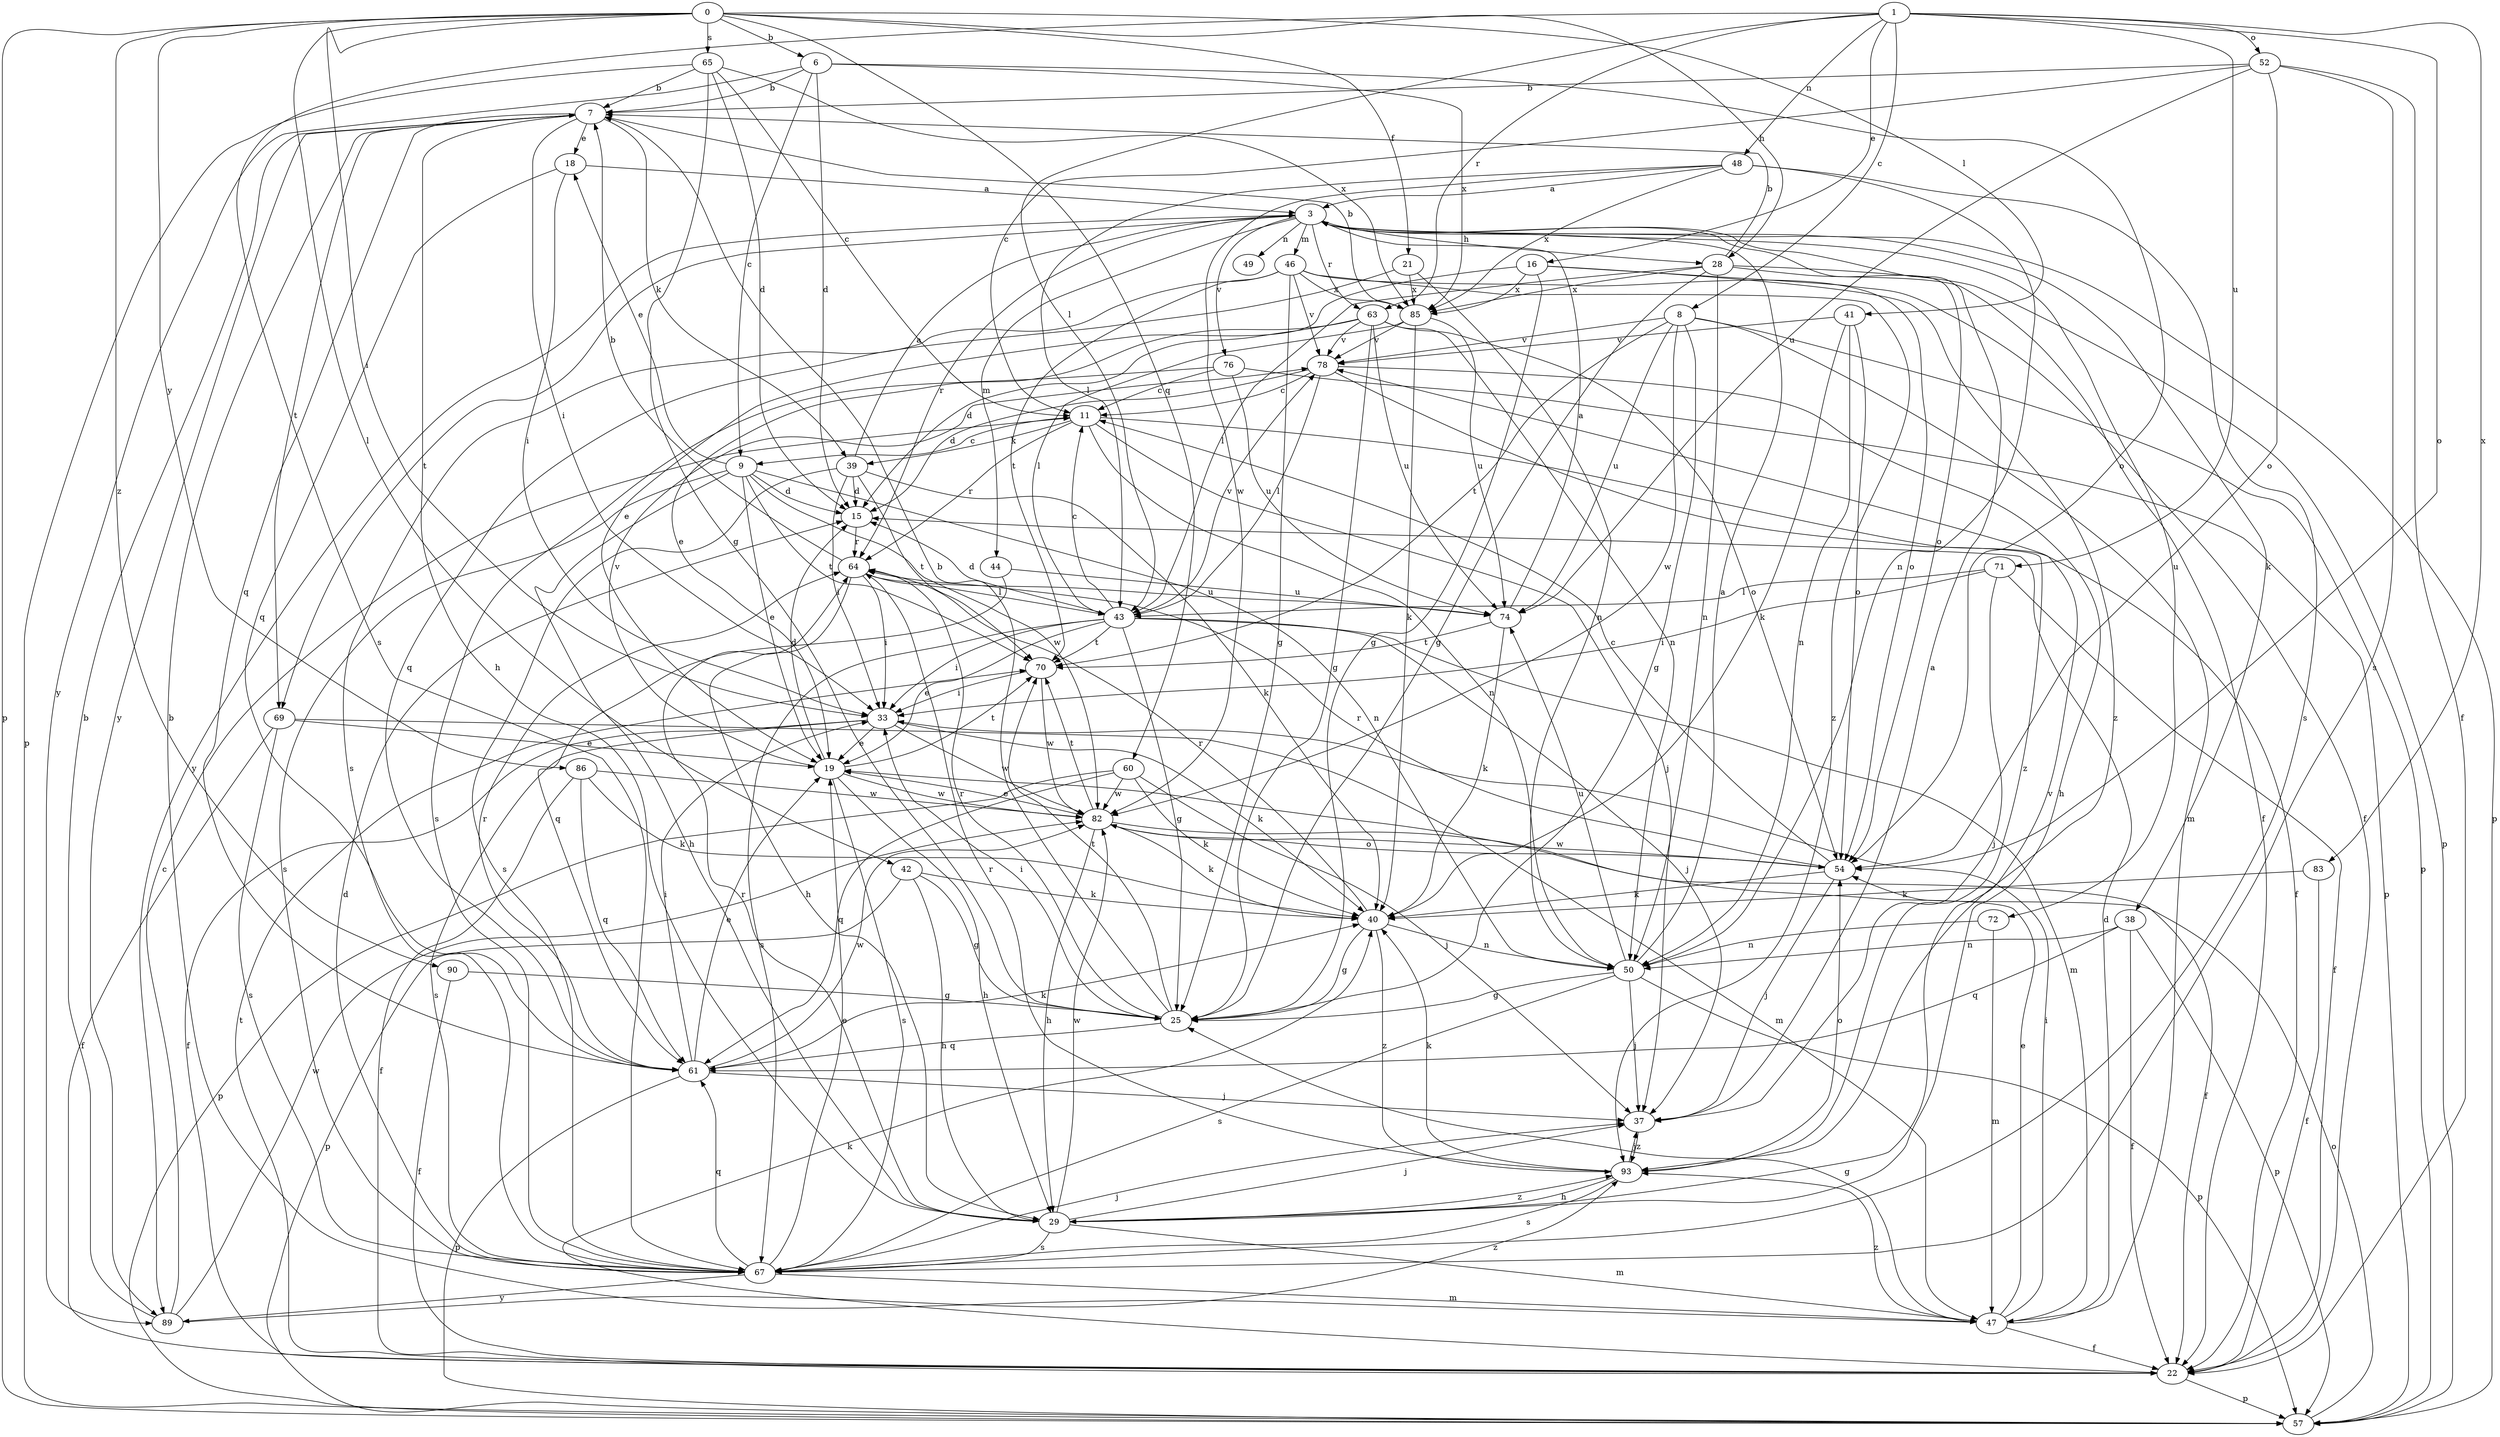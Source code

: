 strict digraph  {
0;
1;
3;
6;
7;
8;
9;
11;
15;
16;
18;
19;
21;
22;
25;
28;
29;
33;
37;
38;
39;
40;
41;
42;
43;
44;
46;
47;
48;
49;
50;
52;
54;
57;
60;
61;
63;
64;
65;
67;
69;
70;
71;
72;
74;
76;
78;
82;
83;
85;
86;
89;
90;
93;
0 -> 6  [label=b];
0 -> 21  [label=f];
0 -> 28  [label=h];
0 -> 33  [label=i];
0 -> 41  [label=l];
0 -> 42  [label=l];
0 -> 57  [label=p];
0 -> 60  [label=q];
0 -> 65  [label=s];
0 -> 86  [label=y];
0 -> 90  [label=z];
1 -> 8  [label=c];
1 -> 16  [label=e];
1 -> 43  [label=l];
1 -> 48  [label=n];
1 -> 52  [label=o];
1 -> 54  [label=o];
1 -> 63  [label=r];
1 -> 67  [label=s];
1 -> 71  [label=u];
1 -> 83  [label=x];
3 -> 28  [label=h];
3 -> 38  [label=k];
3 -> 44  [label=m];
3 -> 46  [label=m];
3 -> 49  [label=n];
3 -> 54  [label=o];
3 -> 57  [label=p];
3 -> 63  [label=r];
3 -> 64  [label=r];
3 -> 69  [label=t];
3 -> 72  [label=u];
3 -> 76  [label=v];
3 -> 89  [label=y];
6 -> 7  [label=b];
6 -> 9  [label=c];
6 -> 15  [label=d];
6 -> 54  [label=o];
6 -> 85  [label=x];
6 -> 89  [label=y];
7 -> 18  [label=e];
7 -> 29  [label=h];
7 -> 33  [label=i];
7 -> 39  [label=k];
7 -> 61  [label=q];
7 -> 69  [label=t];
7 -> 89  [label=y];
8 -> 25  [label=g];
8 -> 47  [label=m];
8 -> 57  [label=p];
8 -> 70  [label=t];
8 -> 74  [label=u];
8 -> 78  [label=v];
8 -> 82  [label=w];
9 -> 15  [label=d];
9 -> 18  [label=e];
9 -> 19  [label=e];
9 -> 29  [label=h];
9 -> 50  [label=n];
9 -> 67  [label=s];
9 -> 70  [label=t];
9 -> 82  [label=w];
11 -> 9  [label=c];
11 -> 22  [label=f];
11 -> 37  [label=j];
11 -> 39  [label=k];
11 -> 50  [label=n];
11 -> 64  [label=r];
15 -> 64  [label=r];
16 -> 19  [label=e];
16 -> 22  [label=f];
16 -> 25  [label=g];
16 -> 85  [label=x];
16 -> 93  [label=z];
18 -> 3  [label=a];
18 -> 33  [label=i];
18 -> 61  [label=q];
19 -> 15  [label=d];
19 -> 29  [label=h];
19 -> 67  [label=s];
19 -> 70  [label=t];
19 -> 78  [label=v];
19 -> 82  [label=w];
21 -> 50  [label=n];
21 -> 61  [label=q];
21 -> 85  [label=x];
22 -> 40  [label=k];
22 -> 57  [label=p];
22 -> 70  [label=t];
25 -> 7  [label=b];
25 -> 33  [label=i];
25 -> 61  [label=q];
25 -> 64  [label=r];
25 -> 70  [label=t];
28 -> 7  [label=b];
28 -> 22  [label=f];
28 -> 25  [label=g];
28 -> 43  [label=l];
28 -> 50  [label=n];
28 -> 57  [label=p];
28 -> 85  [label=x];
29 -> 37  [label=j];
29 -> 47  [label=m];
29 -> 64  [label=r];
29 -> 67  [label=s];
29 -> 78  [label=v];
29 -> 82  [label=w];
29 -> 93  [label=z];
33 -> 19  [label=e];
33 -> 22  [label=f];
33 -> 40  [label=k];
33 -> 67  [label=s];
33 -> 82  [label=w];
37 -> 3  [label=a];
37 -> 93  [label=z];
38 -> 22  [label=f];
38 -> 50  [label=n];
38 -> 57  [label=p];
38 -> 61  [label=q];
39 -> 3  [label=a];
39 -> 15  [label=d];
39 -> 33  [label=i];
39 -> 40  [label=k];
39 -> 67  [label=s];
39 -> 70  [label=t];
40 -> 25  [label=g];
40 -> 50  [label=n];
40 -> 64  [label=r];
40 -> 93  [label=z];
41 -> 40  [label=k];
41 -> 50  [label=n];
41 -> 54  [label=o];
41 -> 78  [label=v];
42 -> 25  [label=g];
42 -> 29  [label=h];
42 -> 40  [label=k];
42 -> 57  [label=p];
43 -> 11  [label=c];
43 -> 15  [label=d];
43 -> 19  [label=e];
43 -> 25  [label=g];
43 -> 33  [label=i];
43 -> 37  [label=j];
43 -> 47  [label=m];
43 -> 67  [label=s];
43 -> 70  [label=t];
43 -> 78  [label=v];
44 -> 61  [label=q];
44 -> 74  [label=u];
46 -> 25  [label=g];
46 -> 54  [label=o];
46 -> 67  [label=s];
46 -> 70  [label=t];
46 -> 78  [label=v];
46 -> 85  [label=x];
46 -> 93  [label=z];
47 -> 7  [label=b];
47 -> 15  [label=d];
47 -> 19  [label=e];
47 -> 22  [label=f];
47 -> 25  [label=g];
47 -> 33  [label=i];
47 -> 93  [label=z];
48 -> 3  [label=a];
48 -> 43  [label=l];
48 -> 50  [label=n];
48 -> 67  [label=s];
48 -> 82  [label=w];
48 -> 85  [label=x];
50 -> 3  [label=a];
50 -> 25  [label=g];
50 -> 37  [label=j];
50 -> 57  [label=p];
50 -> 67  [label=s];
50 -> 74  [label=u];
52 -> 7  [label=b];
52 -> 11  [label=c];
52 -> 22  [label=f];
52 -> 54  [label=o];
52 -> 67  [label=s];
52 -> 74  [label=u];
54 -> 11  [label=c];
54 -> 37  [label=j];
54 -> 40  [label=k];
54 -> 64  [label=r];
54 -> 82  [label=w];
57 -> 54  [label=o];
60 -> 37  [label=j];
60 -> 40  [label=k];
60 -> 57  [label=p];
60 -> 61  [label=q];
60 -> 82  [label=w];
61 -> 19  [label=e];
61 -> 33  [label=i];
61 -> 37  [label=j];
61 -> 40  [label=k];
61 -> 57  [label=p];
61 -> 64  [label=r];
61 -> 82  [label=w];
63 -> 15  [label=d];
63 -> 19  [label=e];
63 -> 25  [label=g];
63 -> 50  [label=n];
63 -> 54  [label=o];
63 -> 74  [label=u];
63 -> 78  [label=v];
64 -> 7  [label=b];
64 -> 29  [label=h];
64 -> 33  [label=i];
64 -> 43  [label=l];
64 -> 74  [label=u];
65 -> 7  [label=b];
65 -> 11  [label=c];
65 -> 15  [label=d];
65 -> 25  [label=g];
65 -> 57  [label=p];
65 -> 85  [label=x];
67 -> 15  [label=d];
67 -> 19  [label=e];
67 -> 37  [label=j];
67 -> 47  [label=m];
67 -> 61  [label=q];
67 -> 89  [label=y];
69 -> 19  [label=e];
69 -> 22  [label=f];
69 -> 47  [label=m];
69 -> 67  [label=s];
70 -> 33  [label=i];
70 -> 82  [label=w];
71 -> 22  [label=f];
71 -> 33  [label=i];
71 -> 37  [label=j];
71 -> 43  [label=l];
72 -> 47  [label=m];
72 -> 50  [label=n];
74 -> 3  [label=a];
74 -> 40  [label=k];
74 -> 70  [label=t];
76 -> 11  [label=c];
76 -> 57  [label=p];
76 -> 67  [label=s];
76 -> 74  [label=u];
78 -> 11  [label=c];
78 -> 15  [label=d];
78 -> 29  [label=h];
78 -> 43  [label=l];
78 -> 93  [label=z];
82 -> 19  [label=e];
82 -> 22  [label=f];
82 -> 29  [label=h];
82 -> 40  [label=k];
82 -> 54  [label=o];
82 -> 70  [label=t];
83 -> 22  [label=f];
83 -> 40  [label=k];
85 -> 7  [label=b];
85 -> 40  [label=k];
85 -> 43  [label=l];
85 -> 74  [label=u];
85 -> 78  [label=v];
86 -> 22  [label=f];
86 -> 40  [label=k];
86 -> 61  [label=q];
86 -> 82  [label=w];
89 -> 7  [label=b];
89 -> 11  [label=c];
89 -> 82  [label=w];
89 -> 93  [label=z];
90 -> 22  [label=f];
90 -> 25  [label=g];
93 -> 29  [label=h];
93 -> 37  [label=j];
93 -> 40  [label=k];
93 -> 54  [label=o];
93 -> 64  [label=r];
93 -> 67  [label=s];
}
